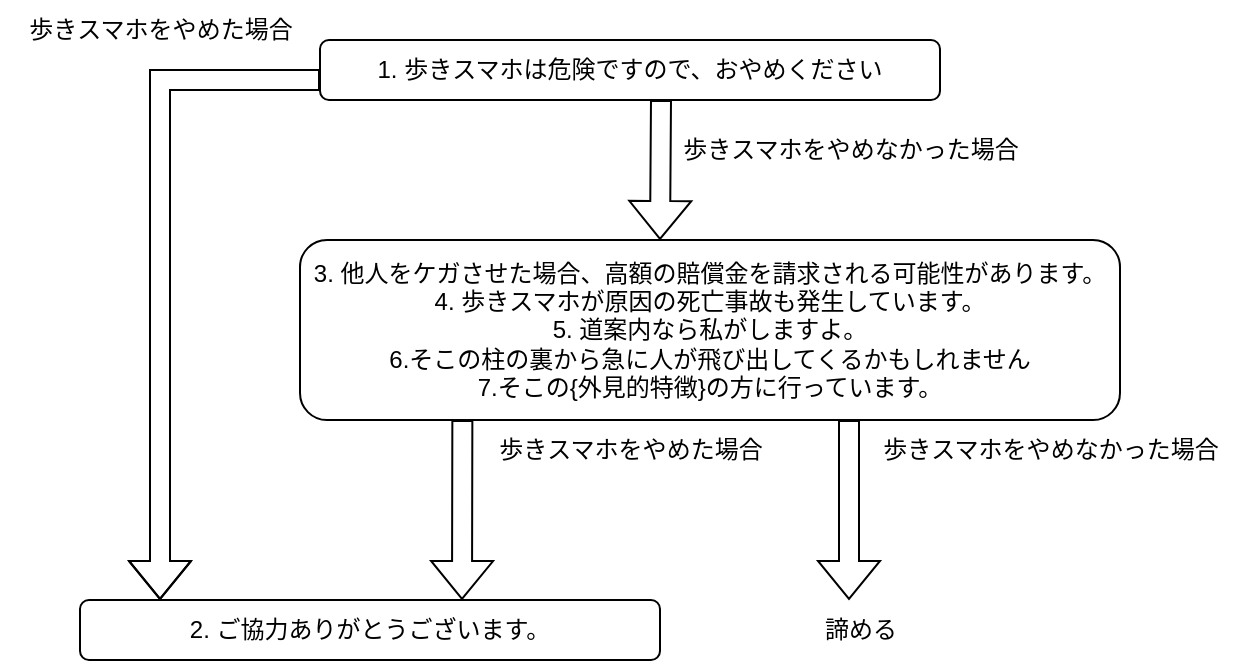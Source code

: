 <mxfile version="22.1.18" type="device">
  <diagram name="ページ1" id="Zp-V8851B6230g78PxDg">
    <mxGraphModel dx="1099" dy="667" grid="1" gridSize="10" guides="1" tooltips="1" connect="1" arrows="1" fold="1" page="1" pageScale="1" pageWidth="827" pageHeight="1169" math="0" shadow="0">
      <root>
        <mxCell id="0" />
        <mxCell id="1" parent="0" />
        <mxCell id="xdt5J9YczZUY0hBb_yy5-1" value="1. 歩きスマホは危険ですので、おやめください" style="rounded=1;whiteSpace=wrap;html=1;" parent="1" vertex="1">
          <mxGeometry x="270" y="160" width="310" height="30" as="geometry" />
        </mxCell>
        <mxCell id="xdt5J9YczZUY0hBb_yy5-2" value="" style="shape=flexArrow;endArrow=classic;html=1;rounded=0;exitX=0;exitY=0.667;exitDx=0;exitDy=0;exitPerimeter=0;" parent="1" source="xdt5J9YczZUY0hBb_yy5-1" edge="1">
          <mxGeometry width="50" height="50" relative="1" as="geometry">
            <mxPoint x="260" y="180" as="sourcePoint" />
            <mxPoint x="190" y="440" as="targetPoint" />
            <Array as="points">
              <mxPoint x="190" y="180" />
            </Array>
          </mxGeometry>
        </mxCell>
        <mxCell id="xdt5J9YczZUY0hBb_yy5-4" value="2. ご協力ありがとうございます。" style="rounded=1;whiteSpace=wrap;html=1;" parent="1" vertex="1">
          <mxGeometry x="150" y="440" width="290" height="30" as="geometry" />
        </mxCell>
        <mxCell id="xdt5J9YczZUY0hBb_yy5-6" value="3.&amp;nbsp;他人をケガさせた場合、高額の賠償金を請求される可能性があります。&lt;br&gt;4.&amp;nbsp;歩きスマホが原因の死亡事故も発生しています。&lt;br&gt;5. 道案内なら私がしますよ。&lt;br&gt;6.そこの柱の裏から急に人が飛び出してくるかもしれません&lt;br&gt;7.そこの{外見的特徴}の方に行っています。" style="rounded=1;whiteSpace=wrap;html=1;" parent="1" vertex="1">
          <mxGeometry x="260" y="260" width="410" height="90" as="geometry" />
        </mxCell>
        <mxCell id="xdt5J9YczZUY0hBb_yy5-7" value="歩きスマホをやめた場合" style="text;html=1;align=center;verticalAlign=middle;resizable=0;points=[];autosize=1;strokeColor=none;fillColor=none;" parent="1" vertex="1">
          <mxGeometry x="110" y="140" width="160" height="30" as="geometry" />
        </mxCell>
        <mxCell id="xdt5J9YczZUY0hBb_yy5-9" value="" style="shape=flexArrow;endArrow=classic;html=1;rounded=0;entryX=0.325;entryY=0;entryDx=0;entryDy=0;entryPerimeter=0;" parent="1" edge="1">
          <mxGeometry width="50" height="50" relative="1" as="geometry">
            <mxPoint x="440.5" y="190" as="sourcePoint" />
            <mxPoint x="440" y="260" as="targetPoint" />
          </mxGeometry>
        </mxCell>
        <mxCell id="xdt5J9YczZUY0hBb_yy5-10" value="歩きスマホをやめなかった場合" style="text;html=1;align=center;verticalAlign=middle;resizable=0;points=[];autosize=1;strokeColor=none;fillColor=none;" parent="1" vertex="1">
          <mxGeometry x="440" y="200" width="190" height="30" as="geometry" />
        </mxCell>
        <mxCell id="xdt5J9YczZUY0hBb_yy5-11" value="" style="shape=flexArrow;endArrow=classic;html=1;rounded=0;exitX=0.198;exitY=1;exitDx=0;exitDy=0;exitPerimeter=0;" parent="1" source="xdt5J9YczZUY0hBb_yy5-6" edge="1">
          <mxGeometry width="50" height="50" relative="1" as="geometry">
            <mxPoint x="413.96" y="350" as="sourcePoint" />
            <mxPoint x="341" y="440" as="targetPoint" />
          </mxGeometry>
        </mxCell>
        <mxCell id="xdt5J9YczZUY0hBb_yy5-12" value="歩きスマホをやめた場合" style="text;html=1;align=center;verticalAlign=middle;resizable=0;points=[];autosize=1;strokeColor=none;fillColor=none;" parent="1" vertex="1">
          <mxGeometry x="345" y="350" width="160" height="30" as="geometry" />
        </mxCell>
        <mxCell id="xdt5J9YczZUY0hBb_yy5-18" value="" style="shape=flexArrow;endArrow=classic;html=1;rounded=0;" parent="1" edge="1">
          <mxGeometry width="50" height="50" relative="1" as="geometry">
            <mxPoint x="534.5" y="350" as="sourcePoint" />
            <mxPoint x="534.5" y="440" as="targetPoint" />
          </mxGeometry>
        </mxCell>
        <mxCell id="xdt5J9YczZUY0hBb_yy5-19" value="諦める" style="text;html=1;align=center;verticalAlign=middle;resizable=0;points=[];autosize=1;strokeColor=none;fillColor=none;" parent="1" vertex="1">
          <mxGeometry x="510" y="440" width="60" height="30" as="geometry" />
        </mxCell>
        <mxCell id="mBQaQQ8Qs9N1hX85ZaB0-1" value="歩きスマホをやめなかった場合" style="text;html=1;align=center;verticalAlign=middle;resizable=0;points=[];autosize=1;strokeColor=none;fillColor=none;" vertex="1" parent="1">
          <mxGeometry x="540" y="350" width="190" height="30" as="geometry" />
        </mxCell>
      </root>
    </mxGraphModel>
  </diagram>
</mxfile>
